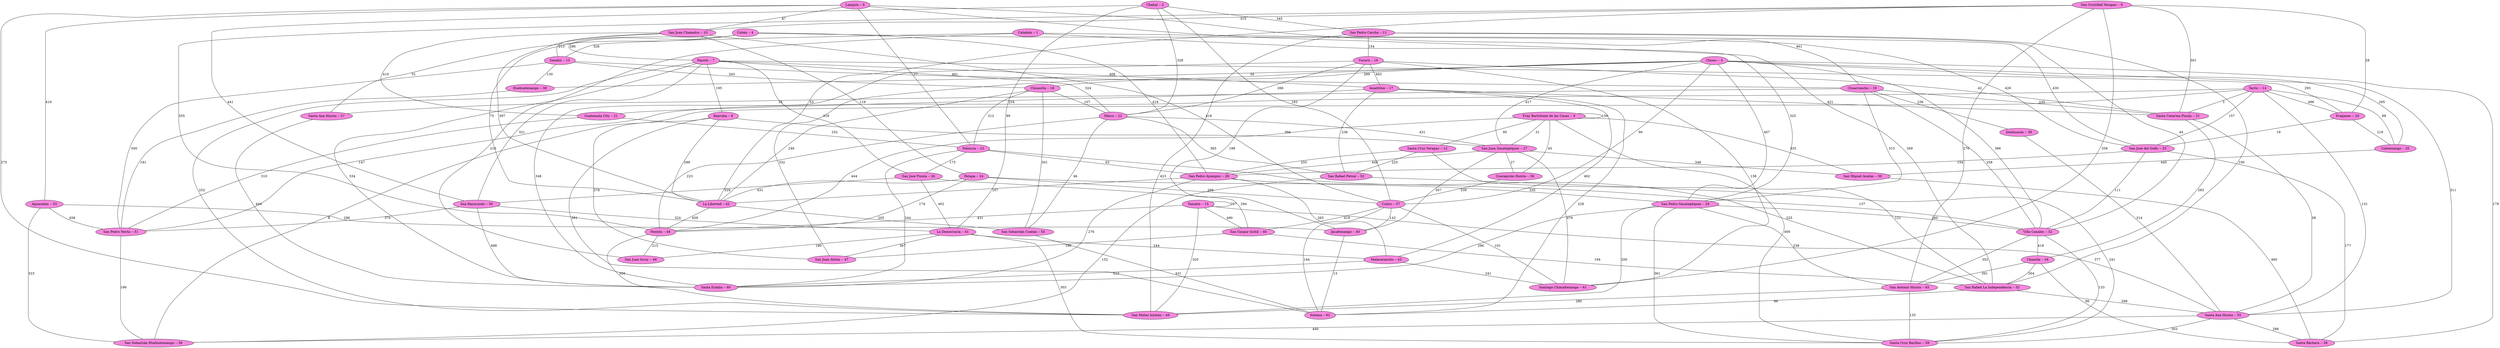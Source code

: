 graph G {
nodesep=1; 
ranksep=1;
node[style = filled fillcolor="#F788DF"];
Nodo1[ label="Cahabón -- 1"  ];
Nodo2[ label="Chahal -- 2"  ];
Nodo3[ label="Chisec -- 3"  ];
Nodo4[ label="Cobán -- 4"  ];
Nodo5[ label="Fray Bartolomé de las Casas -- 5"  ];
Nodo6[ label="Lanquín -- 6"  ];
Nodo7[ label="Panzós -- 7"  ];
Nodo8[ label="Raxruha -- 8"  ];
Nodo9[ label="San Cristóbal Verapaz -- 9"  ];
Nodo10[ label="San Juan Chamelco -- 10"  ];
Nodo11[ label="San Pedro Carchá -- 11"  ];
Nodo12[ label="Santa Cruz Verapaz -- 12"  ];
Nodo13[ label="Senahú -- 13"  ];
Nodo14[ label="Tactic -- 14"  ];
Nodo15[ label="Tamahú -- 15"  ];
Nodo16[ label="Tucurú -- 16"  ];
Nodo17[ label="Amatitlán -- 17"  ];
Nodo18[ label="Chinautla -- 18"  ];
Nodo19[ label="Chuarrancho -- 19"  ];
Nodo20[ label="Fraijanes -- 20"  ];
Nodo21[ label="Guatemala City -- 21"  ];
Nodo22[ label="Mixco -- 22"  ];
Nodo23[ label="Palencia -- 23"  ];
Nodo24[ label="Petapa -- 24"  ];
Nodo25[ label="San José del Golfo -- 25"  ];
Nodo26[ label="San José Pinula -- 26"  ];
Nodo27[ label="San Juan Sacatepéquez -- 27"  ];
Nodo28[ label="San Pedro Ayampuc -- 28"  ];
Nodo29[ label="San Pedro Sacatepéquez -- 29"  ];
Nodo30[ label="San Raymundo -- 30"  ];
Nodo31[ label="Santa Catarina Pinula -- 31"  ];
Nodo32[ label="Villa Canales -- 32"  ];
Nodo33[ label="Aguacatán -- 33"  ];
Nodo34[ label="Chiantla -- 34"  ];
Nodo35[ label="Colotenango -- 35"  ];
Nodo36[ label="Concepción Huista -- 36"  ];
Nodo37[ label="Cuilco -- 37"  ];
Nodo38[ label="Huehuetenango -- 38"  ];
Nodo39[ label="Ixtahuacán -- 39"  ];
Nodo40[ label="Jacaltenango -- 40"  ];
Nodo41[ label="La Democracia -- 41"  ];
Nodo42[ label="La Libertad -- 42"  ];
Nodo43[ label="Malacatancito -- 43"  ];
Nodo44[ label="Nentón -- 44"  ];
Nodo45[ label="San Antonio Huista -- 45"  ];
Nodo46[ label="San Gaspar Ixchil -- 46"  ];
Nodo47[ label="San Juan Atitán -- 47"  ];
Nodo48[ label="San Juan Ixcoy -- 48"  ];
Nodo49[ label="San Mateo Ixtatán -- 49"  ];
Nodo50[ label="San Miguel Acatán -- 50"  ];
Nodo51[ label="San Pedro Necta -- 51"  ];
Nodo52[ label="San Rafael La Independencia -- 52"  ];
Nodo53[ label="San Rafael Petzal -- 53"  ];
Nodo54[ label="San Sebastián Coatán -- 54"  ];
Nodo55[ label="Santa Ana Huista -- 55"  ];
Nodo56[ label="San Sebastián Huehuetenango -- 56"  ];
Nodo57[ label="Santa Ana Huista -- 57"  ];
Nodo58[ label="Santa Bárbara -- 58"  ];
Nodo59[ label="Santa Cruz Barillas -- 59"  ];
Nodo60[ label="Santa Eulalia -- 60"  ];
Nodo61[ label="Santiago Chimaltenango -- 61"  ];
Nodo62[ label="Soloma -- 62"  ];
Nodo1--Nodo13[label="326"];
Nodo1--Nodo25[label="430"];
Nodo1--Nodo48[label="216"];
Nodo1--Nodo29[label="325"];
Nodo2--Nodo11[label="345"];
Nodo2--Nodo22[label="328"];
Nodo2--Nodo30[label="441"];
Nodo2--Nodo41[label="89"];
Nodo2--Nodo37[label="183"];
Nodo3--Nodo47[label="332"];
Nodo3--Nodo32[label="366"];
Nodo3--Nodo18[label="299"];
Nodo3--Nodo55[label="311"];
Nodo3--Nodo29[label="407"];
Nodo3--Nodo27[label="417"];
Nodo3--Nodo58[label="179"];
Nodo3--Nodo38[label="30"];
Nodo3--Nodo37[label="90"];
Nodo3--Nodo35[label="295"];
Nodo4--Nodo57[label="51"];
Nodo4--Nodo7[label="286"];
Nodo4--Nodo25[label="426"];
Nodo4--Nodo28[label="418"];
Nodo4--Nodo42[label="75"];
Nodo5--Nodo12[label="95"];
Nodo5--Nodo44[label="444"];
Nodo5--Nodo59[label="400"];
Nodo5--Nodo36[label="45"];
Nodo5--Nodo50[label="335"];
Nodo5--Nodo5[label="159"];
Nodo5--Nodo27[label="31"];
Nodo6--Nodo23[label="27"];
Nodo6--Nodo49[label="275"];
Nodo6--Nodo52[label="269"];
Nodo6--Nodo33[label="419"];
Nodo6--Nodo10[label="87"];
Nodo6--Nodo19[label="461"];
Nodo7--Nodo60[label="334"];
Nodo7--Nodo26[label="319"];
Nodo7--Nodo17[label="406"];
Nodo7--Nodo30[label="321"];
Nodo7--Nodo8[label="195"];
Nodo7--Nodo22[label="324"];
Nodo7--Nodo20[label="293"];
Nodo7--Nodo49[label="252"];
Nodo8--Nodo27[label="394"];
Nodo8--Nodo62[label="301"];
Nodo8--Nodo42[label="289"];
Nodo8--Nodo47[label="378"];
Nodo9--Nodo10[label="315"];
Nodo9--Nodo42[label="53"];
Nodo9--Nodo61[label="356"];
Nodo9--Nodo20[label="28"];
Nodo9--Nodo44[label="355"];
Nodo9--Nodo31[label="301"];
Nodo9--Nodo45[label="276"];
Nodo10--Nodo42[label="397"];
Nodo10--Nodo13[label="213"];
Nodo10--Nodo37[label="418"];
Nodo10--Nodo21[label="410"];
Nodo10--Nodo24[label="119"];
Nodo11--Nodo52[label="100"];
Nodo11--Nodo16[label="154"];
Nodo11--Nodo32[label="44"];
Nodo11--Nodo49[label="423"];
Nodo12--Nodo28[label="255"];
Nodo12--Nodo53[label="225"];
Nodo12--Nodo52[label="121"];
Nodo13--Nodo51[label="500"];
Nodo13--Nodo18[label="263"];
Nodo13--Nodo19[label="461"];
Nodo13--Nodo38[label="130"];
Nodo14--Nodo55[label="131"];
Nodo14--Nodo31[label="3"];
Nodo14--Nodo35[label="88"];
Nodo14--Nodo20[label="496"];
Nodo14--Nodo25[label="157"];
Nodo14--Nodo51[label="147"];
Nodo14--Nodo56[label="8"];
Nodo15--Nodo55[label="377"];
Nodo15--Nodo44[label="431"];
Nodo15--Nodo46[label="490"];
Nodo15--Nodo15[label="267"];
Nodo15--Nodo49[label="320"];
Nodo16--Nodo61[label="138"];
Nodo16--Nodo31[label="42"];
Nodo16--Nodo40[label="198"];
Nodo16--Nodo22[label="266"];
Nodo16--Nodo17[label="403"];
Nodo16--Nodo60[label="348"];
Nodo17--Nodo43[label="462"];
Nodo17--Nodo62[label="228"];
Nodo17--Nodo21[label="234"];
Nodo17--Nodo53[label="236"];
Nodo17--Nodo31[label="421"];
Nodo18--Nodo22[label="107"];
Nodo18--Nodo23[label="312"];
Nodo18--Nodo42[label="246"];
Nodo18--Nodo54[label="301"];
Nodo19--Nodo39[label="236"];
Nodo19--Nodo57[label="16"];
Nodo19--Nodo32[label="258"];
Nodo19--Nodo29[label="315"];
Nodo19--Nodo31[label="235"];
Nodo20--Nodo35[label="218"];
Nodo20--Nodo25[label="19"];
Nodo21--Nodo51[label="310"];
Nodo21--Nodo23[label="252"];
Nodo22--Nodo27[label="431"];
Nodo22--Nodo44[label="223"];
Nodo22--Nodo53[label="365"];
Nodo22--Nodo54[label="46"];
Nodo23--Nodo60[label="244"];
Nodo23--Nodo28[label="63"];
Nodo23--Nodo26[label="173"];
Nodo23--Nodo52[label="225"];
Nodo24--Nodo37[label="266"];
Nodo24--Nodo44[label="174"];
Nodo24--Nodo32[label="137"];
Nodo24--Nodo42[label="431"];
Nodo25--Nodo28[label="154"];
Nodo25--Nodo58[label="177"];
Nodo25--Nodo32[label="111"];
Nodo26--Nodo41[label="402"];
Nodo26--Nodo46[label="294"];
Nodo26--Nodo30[label="329"];
Nodo27--Nodo36[label="27"];
Nodo27--Nodo40[label="307"];
Nodo27--Nodo50[label="348"];
Nodo27--Nodo61[label="476"];
Nodo27--Nodo28[label="444"];
Nodo28--Nodo29[label="335"];
Nodo28--Nodo42[label="107"];
Nodo28--Nodo60[label="276"];
Nodo28--Nodo43[label="265"];
Nodo29--Nodo60[label="296"];
Nodo29--Nodo49[label="200"];
Nodo29--Nodo45[label="238"];
Nodo29--Nodo59[label="361"];
Nodo29--Nodo32[label="260"];
Nodo30--Nodo41[label="324"];
Nodo30--Nodo60[label="488"];
Nodo30--Nodo51[label="370"];
Nodo31--Nodo34[label="283"];
Nodo31--Nodo55[label="38"];
Nodo32--Nodo59[label="133"];
Nodo32--Nodo45[label="352"];
Nodo32--Nodo34[label="418"];
Nodo33--Nodo40[label="296"];
Nodo33--Nodo56[label="323"];
Nodo33--Nodo51[label="458"];
Nodo34--Nodo58[label="90"];
Nodo34--Nodo52[label="204"];
Nodo34--Nodo45[label="391"];
Nodo35--Nodo50[label="445"];
Nodo36--Nodo37[label="339"];
Nodo37--Nodo40[label="142"];
Nodo37--Nodo62[label="144"];
Nodo37--Nodo46[label="419"];
Nodo37--Nodo61[label="101"];
Nodo38--Nodo51[label="181"];
Nodo39--Nodo55[label="314"];
Nodo40--Nodo62[label="13"];
Nodo41--Nodo48[label="180"];
Nodo41--Nodo47[label="367"];
Nodo41--Nodo59[label="303"];
Nodo41--Nodo43[label="244"];
Nodo42--Nodo44[label="459"];
Nodo42--Nodo54[label="205"];
Nodo43--Nodo61[label="241"];
Nodo43--Nodo60[label="213"];
Nodo44--Nodo48[label="215"];
Nodo44--Nodo49[label="350"];
Nodo45--Nodo49[label="280"];
Nodo45--Nodo59[label="135"];
Nodo46--Nodo52[label="194"];
Nodo46--Nodo47[label="196"];
Nodo50--Nodo58[label="460"];
Nodo51--Nodo56[label="196"];
Nodo52--Nodo55[label="298"];
Nodo52--Nodo62[label="66"];
Nodo53--Nodo59[label="241"];
Nodo53--Nodo56[label="152"];
Nodo54--Nodo62[label="431"];
Nodo55--Nodo58[label="288"];
Nodo55--Nodo59[label="303"];
Nodo55--Nodo56[label="440"];
Nodo57--Nodo60[label="444"];
}